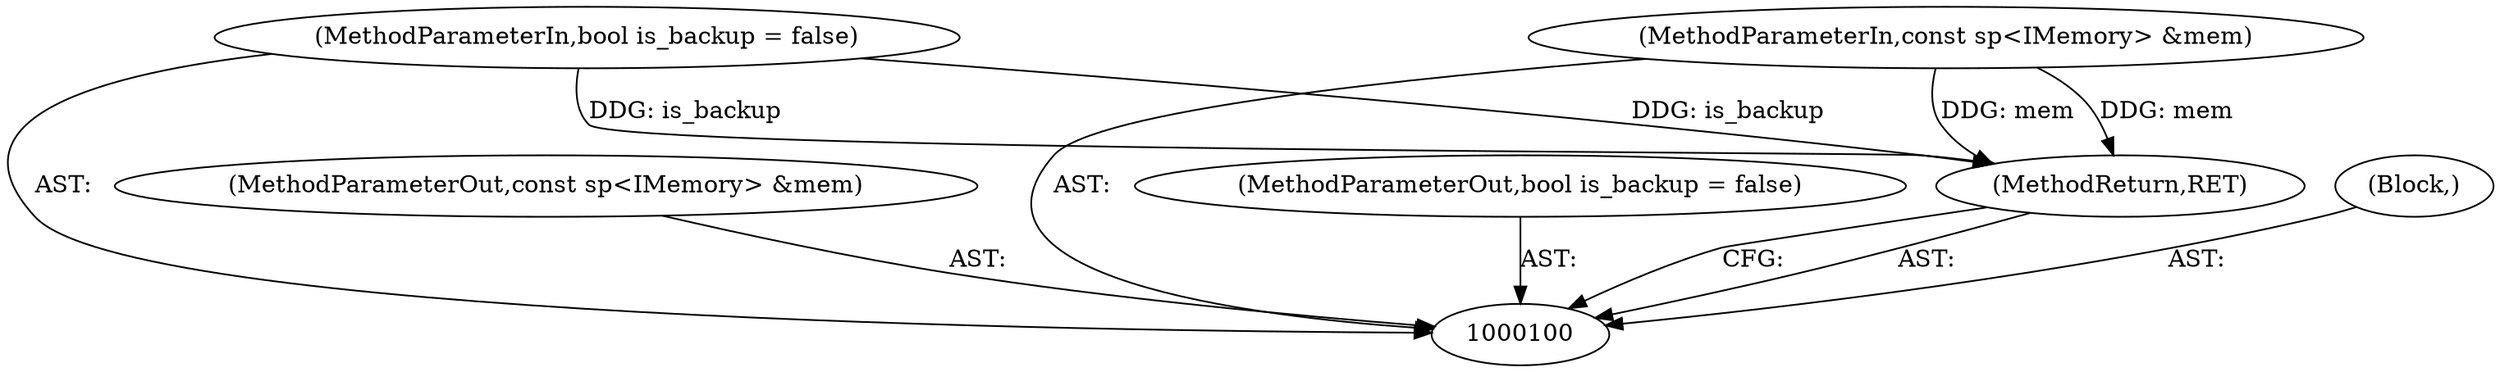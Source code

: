 digraph "1_Android_b351eabb428c7ca85a34513c64601f437923d576" {
"1000101" [label="(MethodParameterIn,const sp<IMemory> &mem)"];
"1000110" [label="(MethodParameterOut,const sp<IMemory> &mem)"];
"1000102" [label="(MethodParameterIn,bool is_backup = false)"];
"1000111" [label="(MethodParameterOut,bool is_backup = false)"];
"1000104" [label="(MethodReturn,RET)"];
"1000103" [label="(Block,)"];
"1000101" -> "1000100"  [label="AST: "];
"1000101" -> "1000104"  [label="DDG: mem"];
"1000110" -> "1000100"  [label="AST: "];
"1000102" -> "1000100"  [label="AST: "];
"1000102" -> "1000104"  [label="DDG: is_backup"];
"1000111" -> "1000100"  [label="AST: "];
"1000104" -> "1000100"  [label="AST: "];
"1000104" -> "1000100"  [label="CFG: "];
"1000102" -> "1000104"  [label="DDG: is_backup"];
"1000101" -> "1000104"  [label="DDG: mem"];
"1000103" -> "1000100"  [label="AST: "];
}
